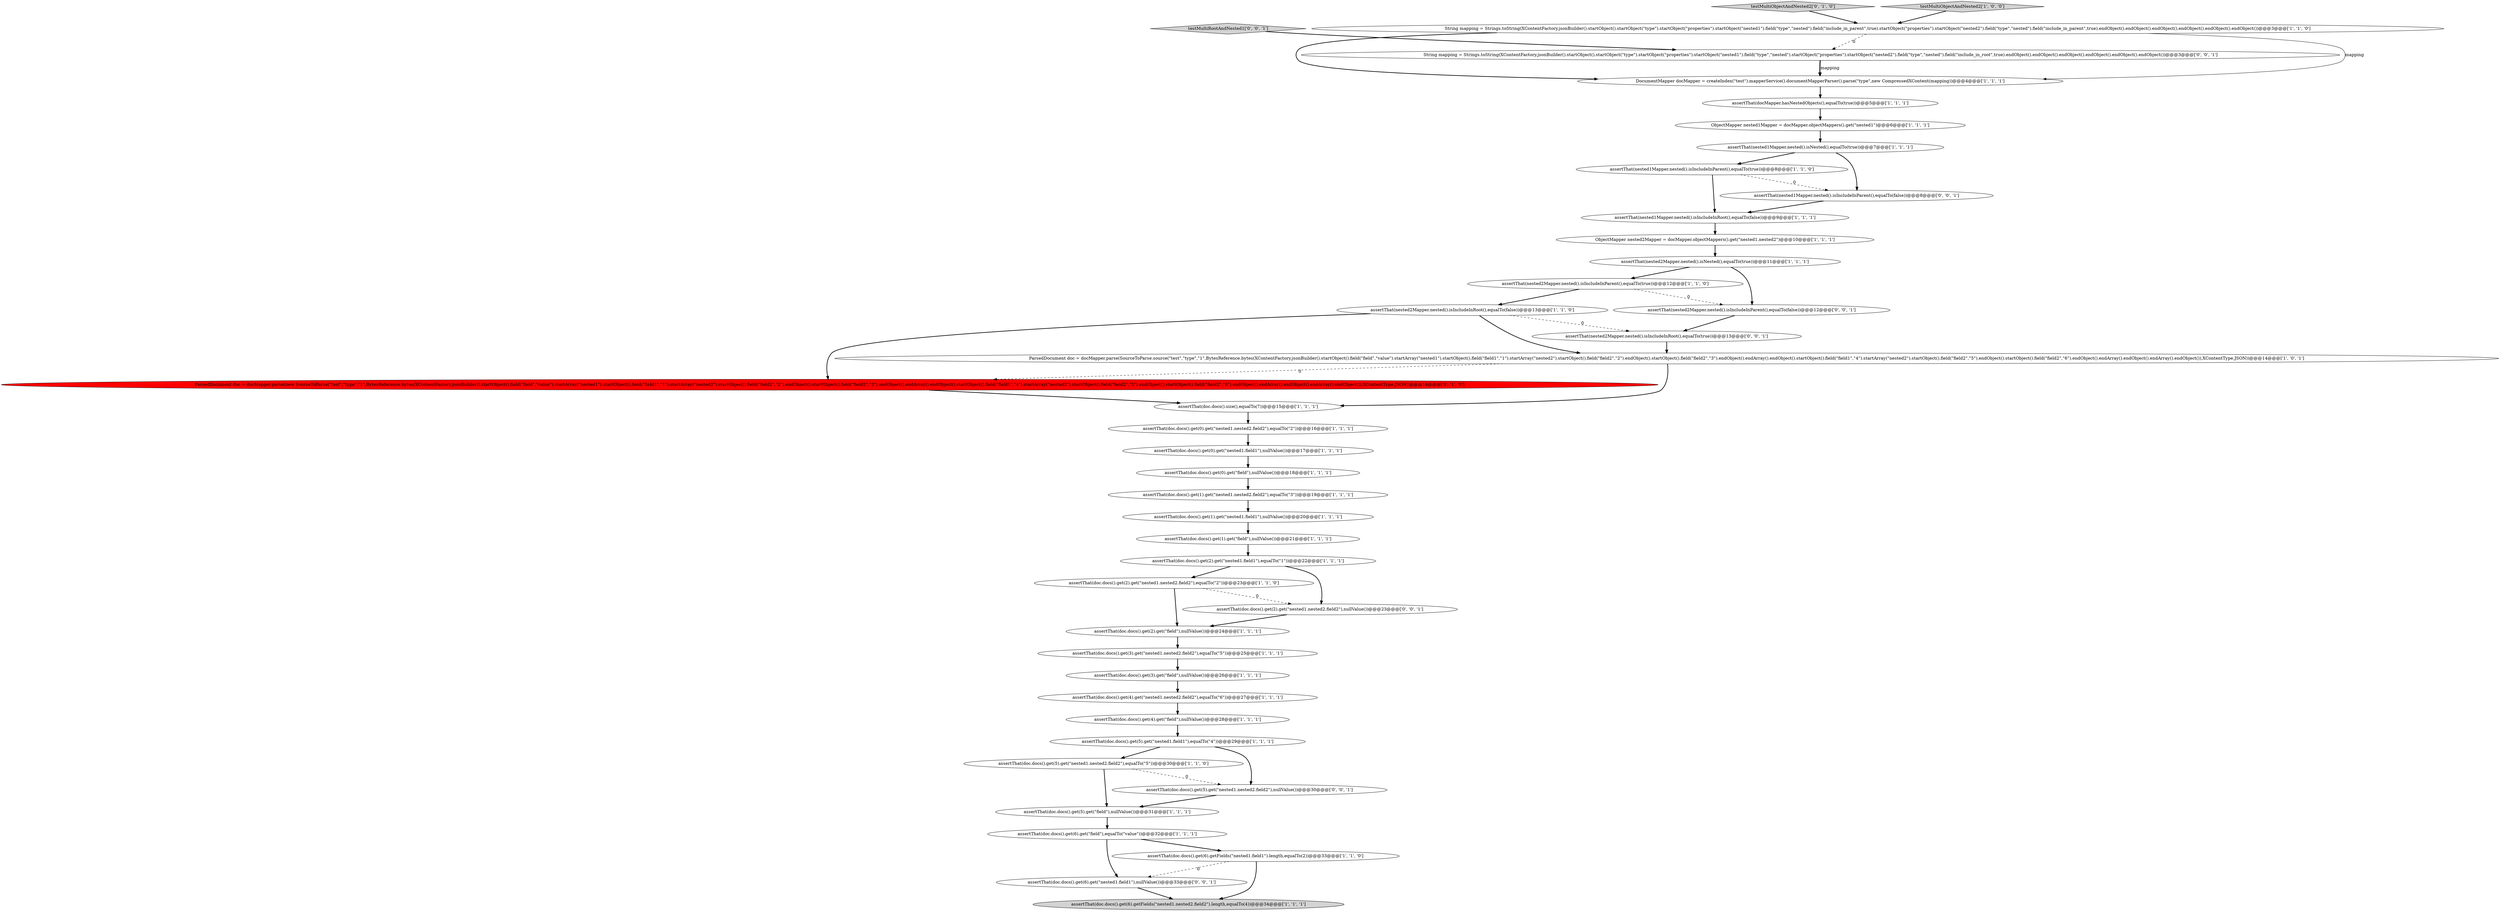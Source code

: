 digraph {
36 [style = filled, label = "assertThat(nested2Mapper.nested().isIncludeInRoot(),equalTo(true))@@@13@@@['0', '0', '1']", fillcolor = white, shape = ellipse image = "AAA0AAABBB3BBB"];
30 [style = filled, label = "assertThat(doc.docs().get(0).get(\"field\"),nullValue())@@@18@@@['1', '1', '1']", fillcolor = white, shape = ellipse image = "AAA0AAABBB1BBB"];
4 [style = filled, label = "assertThat(doc.docs().get(4).get(\"nested1.nested2.field2\"),equalTo(\"6\"))@@@27@@@['1', '1', '1']", fillcolor = white, shape = ellipse image = "AAA0AAABBB1BBB"];
35 [style = filled, label = "testMultiRootAndNested1['0', '0', '1']", fillcolor = lightgray, shape = diamond image = "AAA0AAABBB3BBB"];
3 [style = filled, label = "assertThat(nested1Mapper.nested().isIncludeInParent(),equalTo(true))@@@8@@@['1', '1', '0']", fillcolor = white, shape = ellipse image = "AAA0AAABBB1BBB"];
7 [style = filled, label = "assertThat(doc.docs().get(1).get(\"field\"),nullValue())@@@21@@@['1', '1', '1']", fillcolor = white, shape = ellipse image = "AAA0AAABBB1BBB"];
9 [style = filled, label = "assertThat(doc.docs().get(1).get(\"nested1.nested2.field2\"),equalTo(\"3\"))@@@19@@@['1', '1', '1']", fillcolor = white, shape = ellipse image = "AAA0AAABBB1BBB"];
18 [style = filled, label = "assertThat(nested2Mapper.nested().isIncludeInParent(),equalTo(true))@@@12@@@['1', '1', '0']", fillcolor = white, shape = ellipse image = "AAA0AAABBB1BBB"];
17 [style = filled, label = "assertThat(doc.docs().get(2).get(\"field\"),nullValue())@@@24@@@['1', '1', '1']", fillcolor = white, shape = ellipse image = "AAA0AAABBB1BBB"];
5 [style = filled, label = "assertThat(doc.docs().get(4).get(\"field\"),nullValue())@@@28@@@['1', '1', '1']", fillcolor = white, shape = ellipse image = "AAA0AAABBB1BBB"];
39 [style = filled, label = "assertThat(doc.docs().get(6).get(\"nested1.field1\"),nullValue())@@@33@@@['0', '0', '1']", fillcolor = white, shape = ellipse image = "AAA0AAABBB3BBB"];
20 [style = filled, label = "assertThat(docMapper.hasNestedObjects(),equalTo(true))@@@5@@@['1', '1', '1']", fillcolor = white, shape = ellipse image = "AAA0AAABBB1BBB"];
14 [style = filled, label = "assertThat(doc.docs().get(5).get(\"nested1.field1\"),equalTo(\"4\"))@@@29@@@['1', '1', '1']", fillcolor = white, shape = ellipse image = "AAA0AAABBB1BBB"];
41 [style = filled, label = "assertThat(nested2Mapper.nested().isIncludeInParent(),equalTo(false))@@@12@@@['0', '0', '1']", fillcolor = white, shape = ellipse image = "AAA0AAABBB3BBB"];
28 [style = filled, label = "assertThat(doc.docs().get(6).getFields(\"nested1.nested2.field2\").length,equalTo(4))@@@34@@@['1', '1', '1']", fillcolor = lightgray, shape = ellipse image = "AAA0AAABBB1BBB"];
31 [style = filled, label = "assertThat(doc.docs().get(0).get(\"nested1.nested2.field2\"),equalTo(\"2\"))@@@16@@@['1', '1', '1']", fillcolor = white, shape = ellipse image = "AAA0AAABBB1BBB"];
42 [style = filled, label = "String mapping = Strings.toString(XContentFactory.jsonBuilder().startObject().startObject(\"type\").startObject(\"properties\").startObject(\"nested1\").field(\"type\",\"nested\").startObject(\"properties\").startObject(\"nested2\").field(\"type\",\"nested\").field(\"include_in_root\",true).endObject().endObject().endObject().endObject().endObject().endObject())@@@3@@@['0', '0', '1']", fillcolor = white, shape = ellipse image = "AAA0AAABBB3BBB"];
24 [style = filled, label = "assertThat(nested1Mapper.nested().isIncludeInRoot(),equalTo(false))@@@9@@@['1', '1', '1']", fillcolor = white, shape = ellipse image = "AAA0AAABBB1BBB"];
6 [style = filled, label = "assertThat(doc.docs().get(3).get(\"field\"),nullValue())@@@26@@@['1', '1', '1']", fillcolor = white, shape = ellipse image = "AAA0AAABBB1BBB"];
27 [style = filled, label = "assertThat(doc.docs().get(2).get(\"nested1.field1\"),equalTo(\"1\"))@@@22@@@['1', '1', '1']", fillcolor = white, shape = ellipse image = "AAA0AAABBB1BBB"];
11 [style = filled, label = "assertThat(doc.docs().size(),equalTo(7))@@@15@@@['1', '1', '1']", fillcolor = white, shape = ellipse image = "AAA0AAABBB1BBB"];
29 [style = filled, label = "assertThat(doc.docs().get(5).get(\"field\"),nullValue())@@@31@@@['1', '1', '1']", fillcolor = white, shape = ellipse image = "AAA0AAABBB1BBB"];
15 [style = filled, label = "ObjectMapper nested2Mapper = docMapper.objectMappers().get(\"nested1.nested2\")@@@10@@@['1', '1', '1']", fillcolor = white, shape = ellipse image = "AAA0AAABBB1BBB"];
16 [style = filled, label = "DocumentMapper docMapper = createIndex(\"test\").mapperService().documentMapperParser().parse(\"type\",new CompressedXContent(mapping))@@@4@@@['1', '1', '1']", fillcolor = white, shape = ellipse image = "AAA0AAABBB1BBB"];
33 [style = filled, label = "testMultiObjectAndNested2['0', '1', '0']", fillcolor = lightgray, shape = diamond image = "AAA0AAABBB2BBB"];
21 [style = filled, label = "assertThat(doc.docs().get(5).get(\"nested1.nested2.field2\"),equalTo(\"5\"))@@@30@@@['1', '1', '0']", fillcolor = white, shape = ellipse image = "AAA0AAABBB1BBB"];
34 [style = filled, label = "ParsedDocument doc = docMapper.parse(new SourceToParse(\"test\",\"type\",\"1\",BytesReference.bytes(XContentFactory.jsonBuilder().startObject().field(\"field\",\"value\").startArray(\"nested1\").startObject().field(\"field1\",\"1\").startArray(\"nested2\").startObject().field(\"field2\",\"2\").endObject().startObject().field(\"field2\",\"3\").endObject().endArray().endObject().startObject().field(\"field1\",\"4\").startArray(\"nested2\").startObject().field(\"field2\",\"5\").endObject().startObject().field(\"field2\",\"6\").endObject().endArray().endObject().endArray().endObject()),XContentType.JSON))@@@14@@@['0', '1', '0']", fillcolor = red, shape = ellipse image = "AAA1AAABBB2BBB"];
12 [style = filled, label = "assertThat(nested2Mapper.nested().isNested(),equalTo(true))@@@11@@@['1', '1', '1']", fillcolor = white, shape = ellipse image = "AAA0AAABBB1BBB"];
19 [style = filled, label = "ParsedDocument doc = docMapper.parse(SourceToParse.source(\"test\",\"type\",\"1\",BytesReference.bytes(XContentFactory.jsonBuilder().startObject().field(\"field\",\"value\").startArray(\"nested1\").startObject().field(\"field1\",\"1\").startArray(\"nested2\").startObject().field(\"field2\",\"2\").endObject().startObject().field(\"field2\",\"3\").endObject().endArray().endObject().startObject().field(\"field1\",\"4\").startArray(\"nested2\").startObject().field(\"field2\",\"5\").endObject().startObject().field(\"field2\",\"6\").endObject().endArray().endObject().endArray().endObject()),XContentType.JSON))@@@14@@@['1', '0', '1']", fillcolor = white, shape = ellipse image = "AAA0AAABBB1BBB"];
25 [style = filled, label = "assertThat(doc.docs().get(6).getFields(\"nested1.field1\").length,equalTo(2))@@@33@@@['1', '1', '0']", fillcolor = white, shape = ellipse image = "AAA0AAABBB1BBB"];
38 [style = filled, label = "assertThat(nested1Mapper.nested().isIncludeInParent(),equalTo(false))@@@8@@@['0', '0', '1']", fillcolor = white, shape = ellipse image = "AAA0AAABBB3BBB"];
0 [style = filled, label = "assertThat(nested1Mapper.nested().isNested(),equalTo(true))@@@7@@@['1', '1', '1']", fillcolor = white, shape = ellipse image = "AAA0AAABBB1BBB"];
10 [style = filled, label = "assertThat(doc.docs().get(3).get(\"nested1.nested2.field2\"),equalTo(\"5\"))@@@25@@@['1', '1', '1']", fillcolor = white, shape = ellipse image = "AAA0AAABBB1BBB"];
13 [style = filled, label = "assertThat(doc.docs().get(2).get(\"nested1.nested2.field2\"),equalTo(\"2\"))@@@23@@@['1', '1', '0']", fillcolor = white, shape = ellipse image = "AAA0AAABBB1BBB"];
22 [style = filled, label = "assertThat(doc.docs().get(0).get(\"nested1.field1\"),nullValue())@@@17@@@['1', '1', '1']", fillcolor = white, shape = ellipse image = "AAA0AAABBB1BBB"];
2 [style = filled, label = "assertThat(doc.docs().get(6).get(\"field\"),equalTo(\"value\"))@@@32@@@['1', '1', '1']", fillcolor = white, shape = ellipse image = "AAA0AAABBB1BBB"];
8 [style = filled, label = "testMultiObjectAndNested2['1', '0', '0']", fillcolor = lightgray, shape = diamond image = "AAA0AAABBB1BBB"];
40 [style = filled, label = "assertThat(doc.docs().get(5).get(\"nested1.nested2.field2\"),nullValue())@@@30@@@['0', '0', '1']", fillcolor = white, shape = ellipse image = "AAA0AAABBB3BBB"];
26 [style = filled, label = "ObjectMapper nested1Mapper = docMapper.objectMappers().get(\"nested1\")@@@6@@@['1', '1', '1']", fillcolor = white, shape = ellipse image = "AAA0AAABBB1BBB"];
32 [style = filled, label = "String mapping = Strings.toString(XContentFactory.jsonBuilder().startObject().startObject(\"type\").startObject(\"properties\").startObject(\"nested1\").field(\"type\",\"nested\").field(\"include_in_parent\",true).startObject(\"properties\").startObject(\"nested2\").field(\"type\",\"nested\").field(\"include_in_parent\",true).endObject().endObject().endObject().endObject().endObject().endObject())@@@3@@@['1', '1', '0']", fillcolor = white, shape = ellipse image = "AAA0AAABBB1BBB"];
37 [style = filled, label = "assertThat(doc.docs().get(2).get(\"nested1.nested2.field2\"),nullValue())@@@23@@@['0', '0', '1']", fillcolor = white, shape = ellipse image = "AAA0AAABBB3BBB"];
23 [style = filled, label = "assertThat(nested2Mapper.nested().isIncludeInRoot(),equalTo(false))@@@13@@@['1', '1', '0']", fillcolor = white, shape = ellipse image = "AAA0AAABBB1BBB"];
1 [style = filled, label = "assertThat(doc.docs().get(1).get(\"nested1.field1\"),nullValue())@@@20@@@['1', '1', '1']", fillcolor = white, shape = ellipse image = "AAA0AAABBB1BBB"];
0->3 [style = bold, label=""];
27->13 [style = bold, label=""];
17->10 [style = bold, label=""];
13->37 [style = dashed, label="0"];
25->28 [style = bold, label=""];
31->22 [style = bold, label=""];
18->23 [style = bold, label=""];
8->32 [style = bold, label=""];
3->24 [style = bold, label=""];
38->24 [style = bold, label=""];
20->26 [style = bold, label=""];
35->42 [style = bold, label=""];
18->41 [style = dashed, label="0"];
37->17 [style = bold, label=""];
3->38 [style = dashed, label="0"];
42->16 [style = bold, label=""];
19->11 [style = bold, label=""];
30->9 [style = bold, label=""];
5->14 [style = bold, label=""];
32->16 [style = bold, label=""];
1->7 [style = bold, label=""];
10->6 [style = bold, label=""];
22->30 [style = bold, label=""];
34->11 [style = bold, label=""];
39->28 [style = bold, label=""];
0->38 [style = bold, label=""];
12->41 [style = bold, label=""];
32->16 [style = solid, label="mapping"];
2->39 [style = bold, label=""];
23->36 [style = dashed, label="0"];
11->31 [style = bold, label=""];
6->4 [style = bold, label=""];
13->17 [style = bold, label=""];
26->0 [style = bold, label=""];
27->37 [style = bold, label=""];
29->2 [style = bold, label=""];
41->36 [style = bold, label=""];
21->29 [style = bold, label=""];
19->34 [style = dashed, label="0"];
23->19 [style = bold, label=""];
32->42 [style = dashed, label="0"];
12->18 [style = bold, label=""];
21->40 [style = dashed, label="0"];
7->27 [style = bold, label=""];
23->34 [style = bold, label=""];
33->32 [style = bold, label=""];
15->12 [style = bold, label=""];
9->1 [style = bold, label=""];
16->20 [style = bold, label=""];
2->25 [style = bold, label=""];
4->5 [style = bold, label=""];
25->39 [style = dashed, label="0"];
42->16 [style = solid, label="mapping"];
14->21 [style = bold, label=""];
14->40 [style = bold, label=""];
36->19 [style = bold, label=""];
40->29 [style = bold, label=""];
24->15 [style = bold, label=""];
}
